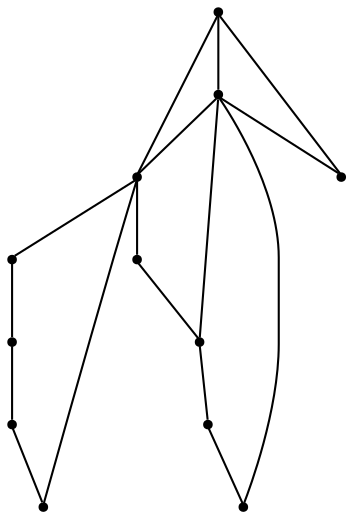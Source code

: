 graph {
  node [shape=point,comment="{\"directed\":false,\"doi\":\"10.1007/978-3-319-50106-2_9\",\"figure\":\"1 (1)\"}"]

  v0 [pos="580.4830701047199,363.8545950681464"]
  v1 [pos="529.1530368053651,363.8545950681464"]
  v2 [pos="452.150157532404,363.85459506814635"]
  v3 [pos="400.81177030467427,363.85459506814635"]
  v4 [pos="298.14124341125364,363.8545950681464"]
  v5 [pos="554.8164955388088,363.8545950681464"]
  v6 [pos="503.48229719809495,363.8545950681464"]
  v7 [pos="477.81673209831496,363.8545950681464"]
  v8 [pos="426.4804591854737,363.8545950681464"]
  v9 [pos="375.14623699910317,363.85459506814635"]
  v10 [pos="349.4796306389834,363.85459506814635"]
  v11 [pos="323.8120148127326,363.8545950681464"]

  v0 -- v3 [id="-1",pos="580.4830701047199,363.8545950681464 580.2591275946922,374.7530950183483 580.2591275946922,374.7530950183483 580.2591275946922,374.7530950183483 578.3755114856449,385.0254236480594 574.6165457618511,405.5826076722425 546.5371086863931,417.0301312406708 518.4534429811583,428.47765480909914 466.05343917140993,430.81965111826736 437.71141372506855,420.4472991333847 409.3693882787272,410.0666171678743 405.09370307272013,386.9590601435522 402.9516954283574,375.41151321995244 400.81177030467427,363.85459506814635 400.81177030467427,363.85459506814635 400.81177030467427,363.85459506814635"]
  v4 -- v11 [id="-2",pos="298.14124341125364,363.8545950681464 323.8120148127326,363.8545950681464 323.8120148127326,363.8545950681464 323.8120148127326,363.8545950681464"]
  v3 -- v8 [id="-3",pos="400.81177030467427,363.85459506814635 426.4804591854737,363.8545950681464 426.4804591854737,363.8545950681464 426.4804591854737,363.8545950681464"]
  v8 -- v2 [id="-4",pos="426.4804591854737,363.8545950681464 452.150157532404,363.85459506814635 452.150157532404,363.85459506814635 452.150157532404,363.85459506814635"]
  v2 -- v7 [id="-5",pos="452.150157532404,363.85459506814635 477.81673209831496,363.8545950681464 477.81673209831496,363.8545950681464 477.81673209831496,363.8545950681464"]
  v7 -- v6 [id="-6",pos="477.81673209831496,363.8545950681464 503.48229719809495,363.8545950681464 503.48229719809495,363.8545950681464 503.48229719809495,363.8545950681464"]
  v6 -- v1 [id="-7",pos="503.48229719809495,363.8545950681464 529.1530368053651,363.8545950681464 529.1530368053651,363.8545950681464 529.1530368053651,363.8545950681464"]
  v1 -- v5 [id="-8",pos="529.1530368053651,363.8545950681464 554.8164955388088,363.8545950681464 554.8164955388088,363.8545950681464 554.8164955388088,363.8545950681464"]
  v5 -- v0 [id="-9",pos="554.8164955388088,363.8545950681464 580.4830701047199,363.8545950681464 580.4830701047199,363.8545950681464 580.4830701047199,363.8545950681464"]
  v11 -- v10 [id="-11",pos="323.8120148127326,363.8545950681464 349.4796306389834,363.85459506814635 349.4796306389834,363.85459506814635 349.4796306389834,363.85459506814635"]
  v10 -- v9 [id="-12",pos="349.4796306389834,363.85459506814635 375.14623699910317,363.85459506814635 375.14623699910317,363.85459506814635 375.14623699910317,363.85459506814635"]
  v0 -- v1 [id="-14",pos="580.4830701047199,363.8545950681464 578.5004627264212,369.35644394286965 578.5004627264212,369.35644394286965 578.5004627264212,369.35644394286965 576.3710137945538,374.24884504599606 572.1077919184156,384.0210886936689 565.594303116784,388.9134897967953 559.0724206440162,393.79752912547474 550.3001440689197,393.79752912547474 543.8532959290354,388.80513646099604 537.4022509535831,383.81690878683116 533.2724375777751,373.8404216446823 531.2137943490144,368.8438639898897 529.1530368053651,363.8545950681464 529.1530368053651,363.8545950681464 529.1530368053651,363.8545950681464"]
  v1 -- v2 [id="-15",pos="529.1530368053651,363.8545950681464 525.9379587152458,366.7435642942033 525.9379587152458,366.7435642942033 525.9379587152458,366.7435642942033 522.7332932285246,369.62732728236784 516.3156003781548,375.40734822963856 506.6890452054958,378.29524441429777 497.0666868684048,381.17900740246233 484.2313011676653,381.17900740246233 474.60894283057434,378.29524441429777 464.98241945212413,375.40734822963856 458.5605615603952,369.62732728236784 455.3558642794651,366.7435642942033 452.150157532404,363.85459506814635 452.150157532404,363.85459506814635 452.150157532404,363.85459506814635"]
  v1 -- v3 [id="-16",pos="529.1530368053651,363.8545950681464 522.7332932285246,369.62732728236784 522.7332932285246,369.62732728236784 522.7332932285246,369.62732728236784 516.3155685839461,375.40734822963856 503.4801828832065,386.95902834973305 487.4401316957458,392.7348843066899 471.39594726113467,398.51074026364677 452.14703375138464,398.51074026364677 437.1779704890008,392.7348843066899 422.20477397946667,386.95902834973305 411.50723088173066,375.40734822963856 406.15636091507866,369.62732728236784 400.81177030467427,363.85459506814635 400.81177030467427,363.85459506814635 400.81177030467427,363.85459506814635"]
  v9 -- v3 [id="-17",pos="375.14623699910317,363.85459506814635 400.81177030467427,363.85459506814635 400.81177030467427,363.85459506814635 400.81177030467427,363.85459506814635"]
  v3 -- v4 [id="-18",pos="400.81177030467427,363.85459506814635 398.6760102223504,372.5194202511601 398.6760102223504,372.5194202511601 398.6760102223504,372.5194202511601 396.5340025779877,381.17900740246233 392.2541523306214,398.51074026364677 377.2850890682376,407.17452419908204 362.30772751734423,415.8382763406981 336.6452861985837,415.8382763406981 321.67205789484063,407.17452419908204 306.6988613853065,398.51074026364677 302.42317617929945,381.17900740246233 300.28116853493674,372.5194202511601 298.14124341125364,363.8545950681464 298.14124341125364,363.8545950681464 298.14124341125364,363.8545950681464"]
}